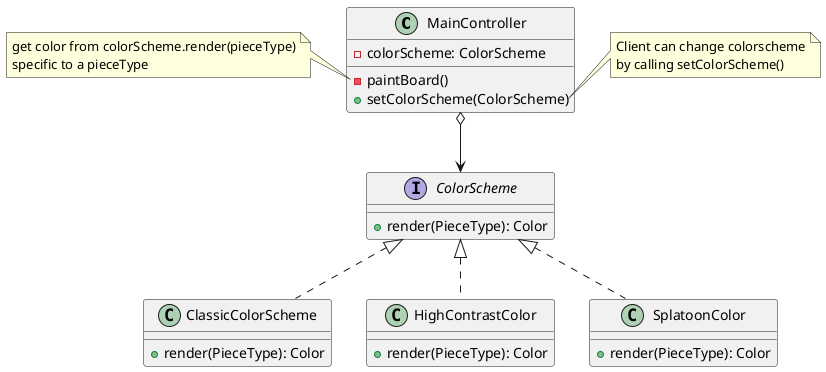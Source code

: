 @startuml

class MainController {
- colorScheme: ColorScheme
- paintBoard()
+ setColorScheme(ColorScheme)
}

note left of MainController::paintBoard
get color from colorScheme.render(pieceType)
specific to a pieceType
end note

note right of MainController::setColorScheme
Client can change colorscheme
by calling setColorScheme()
end note

interface ColorScheme {
+ render(PieceType): Color
}

class ClassicColorScheme {
+ render(PieceType): Color
}

class HighContrastColor {
+ render(PieceType): Color
}

class SplatoonColor {
+ render(PieceType): Color
}

MainController o--> ColorScheme
ColorScheme <|.. ClassicColorScheme
ColorScheme <|.. HighContrastColor
ColorScheme <|.. SplatoonColor

@enduml
